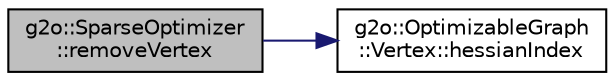 digraph "g2o::SparseOptimizer::removeVertex"
{
  edge [fontname="Helvetica",fontsize="10",labelfontname="Helvetica",labelfontsize="10"];
  node [fontname="Helvetica",fontsize="10",shape=record];
  rankdir="LR";
  Node90 [label="g2o::SparseOptimizer\l::removeVertex",height=0.2,width=0.4,color="black", fillcolor="grey75", style="filled", fontcolor="black"];
  Node90 -> Node91 [color="midnightblue",fontsize="10",style="solid",fontname="Helvetica"];
  Node91 [label="g2o::OptimizableGraph\l::Vertex::hessianIndex",height=0.2,width=0.4,color="black", fillcolor="white", style="filled",URL="$classg2o_1_1_optimizable_graph_1_1_vertex.html#a05a371cfa6314d0f2d209289b01cc922",tooltip="temporary index of this node in the parameter vector obtained from linearization "];
}
